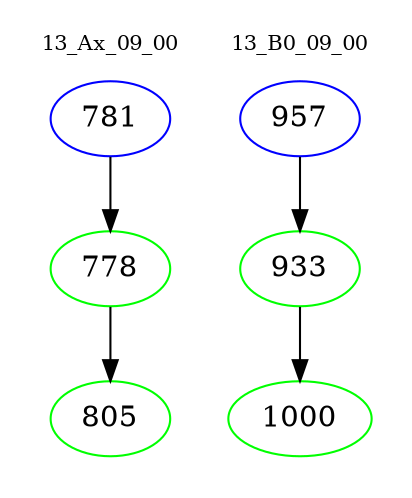 digraph{
subgraph cluster_0 {
color = white
label = "13_Ax_09_00";
fontsize=10;
T0_781 [label="781", color="blue"]
T0_781 -> T0_778 [color="black"]
T0_778 [label="778", color="green"]
T0_778 -> T0_805 [color="black"]
T0_805 [label="805", color="green"]
}
subgraph cluster_1 {
color = white
label = "13_B0_09_00";
fontsize=10;
T1_957 [label="957", color="blue"]
T1_957 -> T1_933 [color="black"]
T1_933 [label="933", color="green"]
T1_933 -> T1_1000 [color="black"]
T1_1000 [label="1000", color="green"]
}
}
